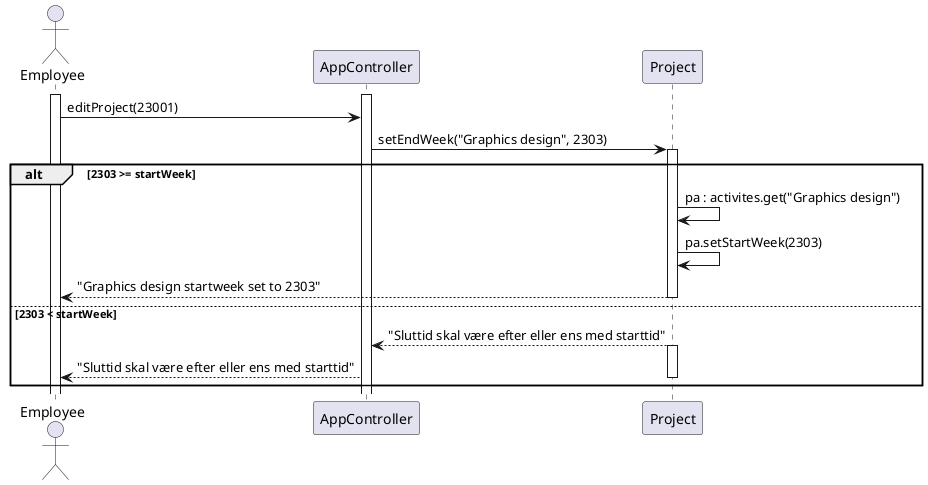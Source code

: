 @startuml createActivityNoPLCase4
actor "Employee" as emp
participant AppController as app
participant Project as p

activate emp
activate app
emp -> app : editProject(23001)
app -> p : setEndWeek("Graphics design", 2303)
activate p
alt 2303 >= startWeek
p -> p : pa : activites.get("Graphics design")
p -> p : pa.setStartWeek(2303)
p --> emp : "Graphics design startweek set to 2303"
else 2303 < startWeek
deactivate p
p --> app : "Sluttid skal være efter eller ens med starttid"
activate p
app --> emp : "Sluttid skal være efter eller ens med starttid"
deactivate p
end
@enduml